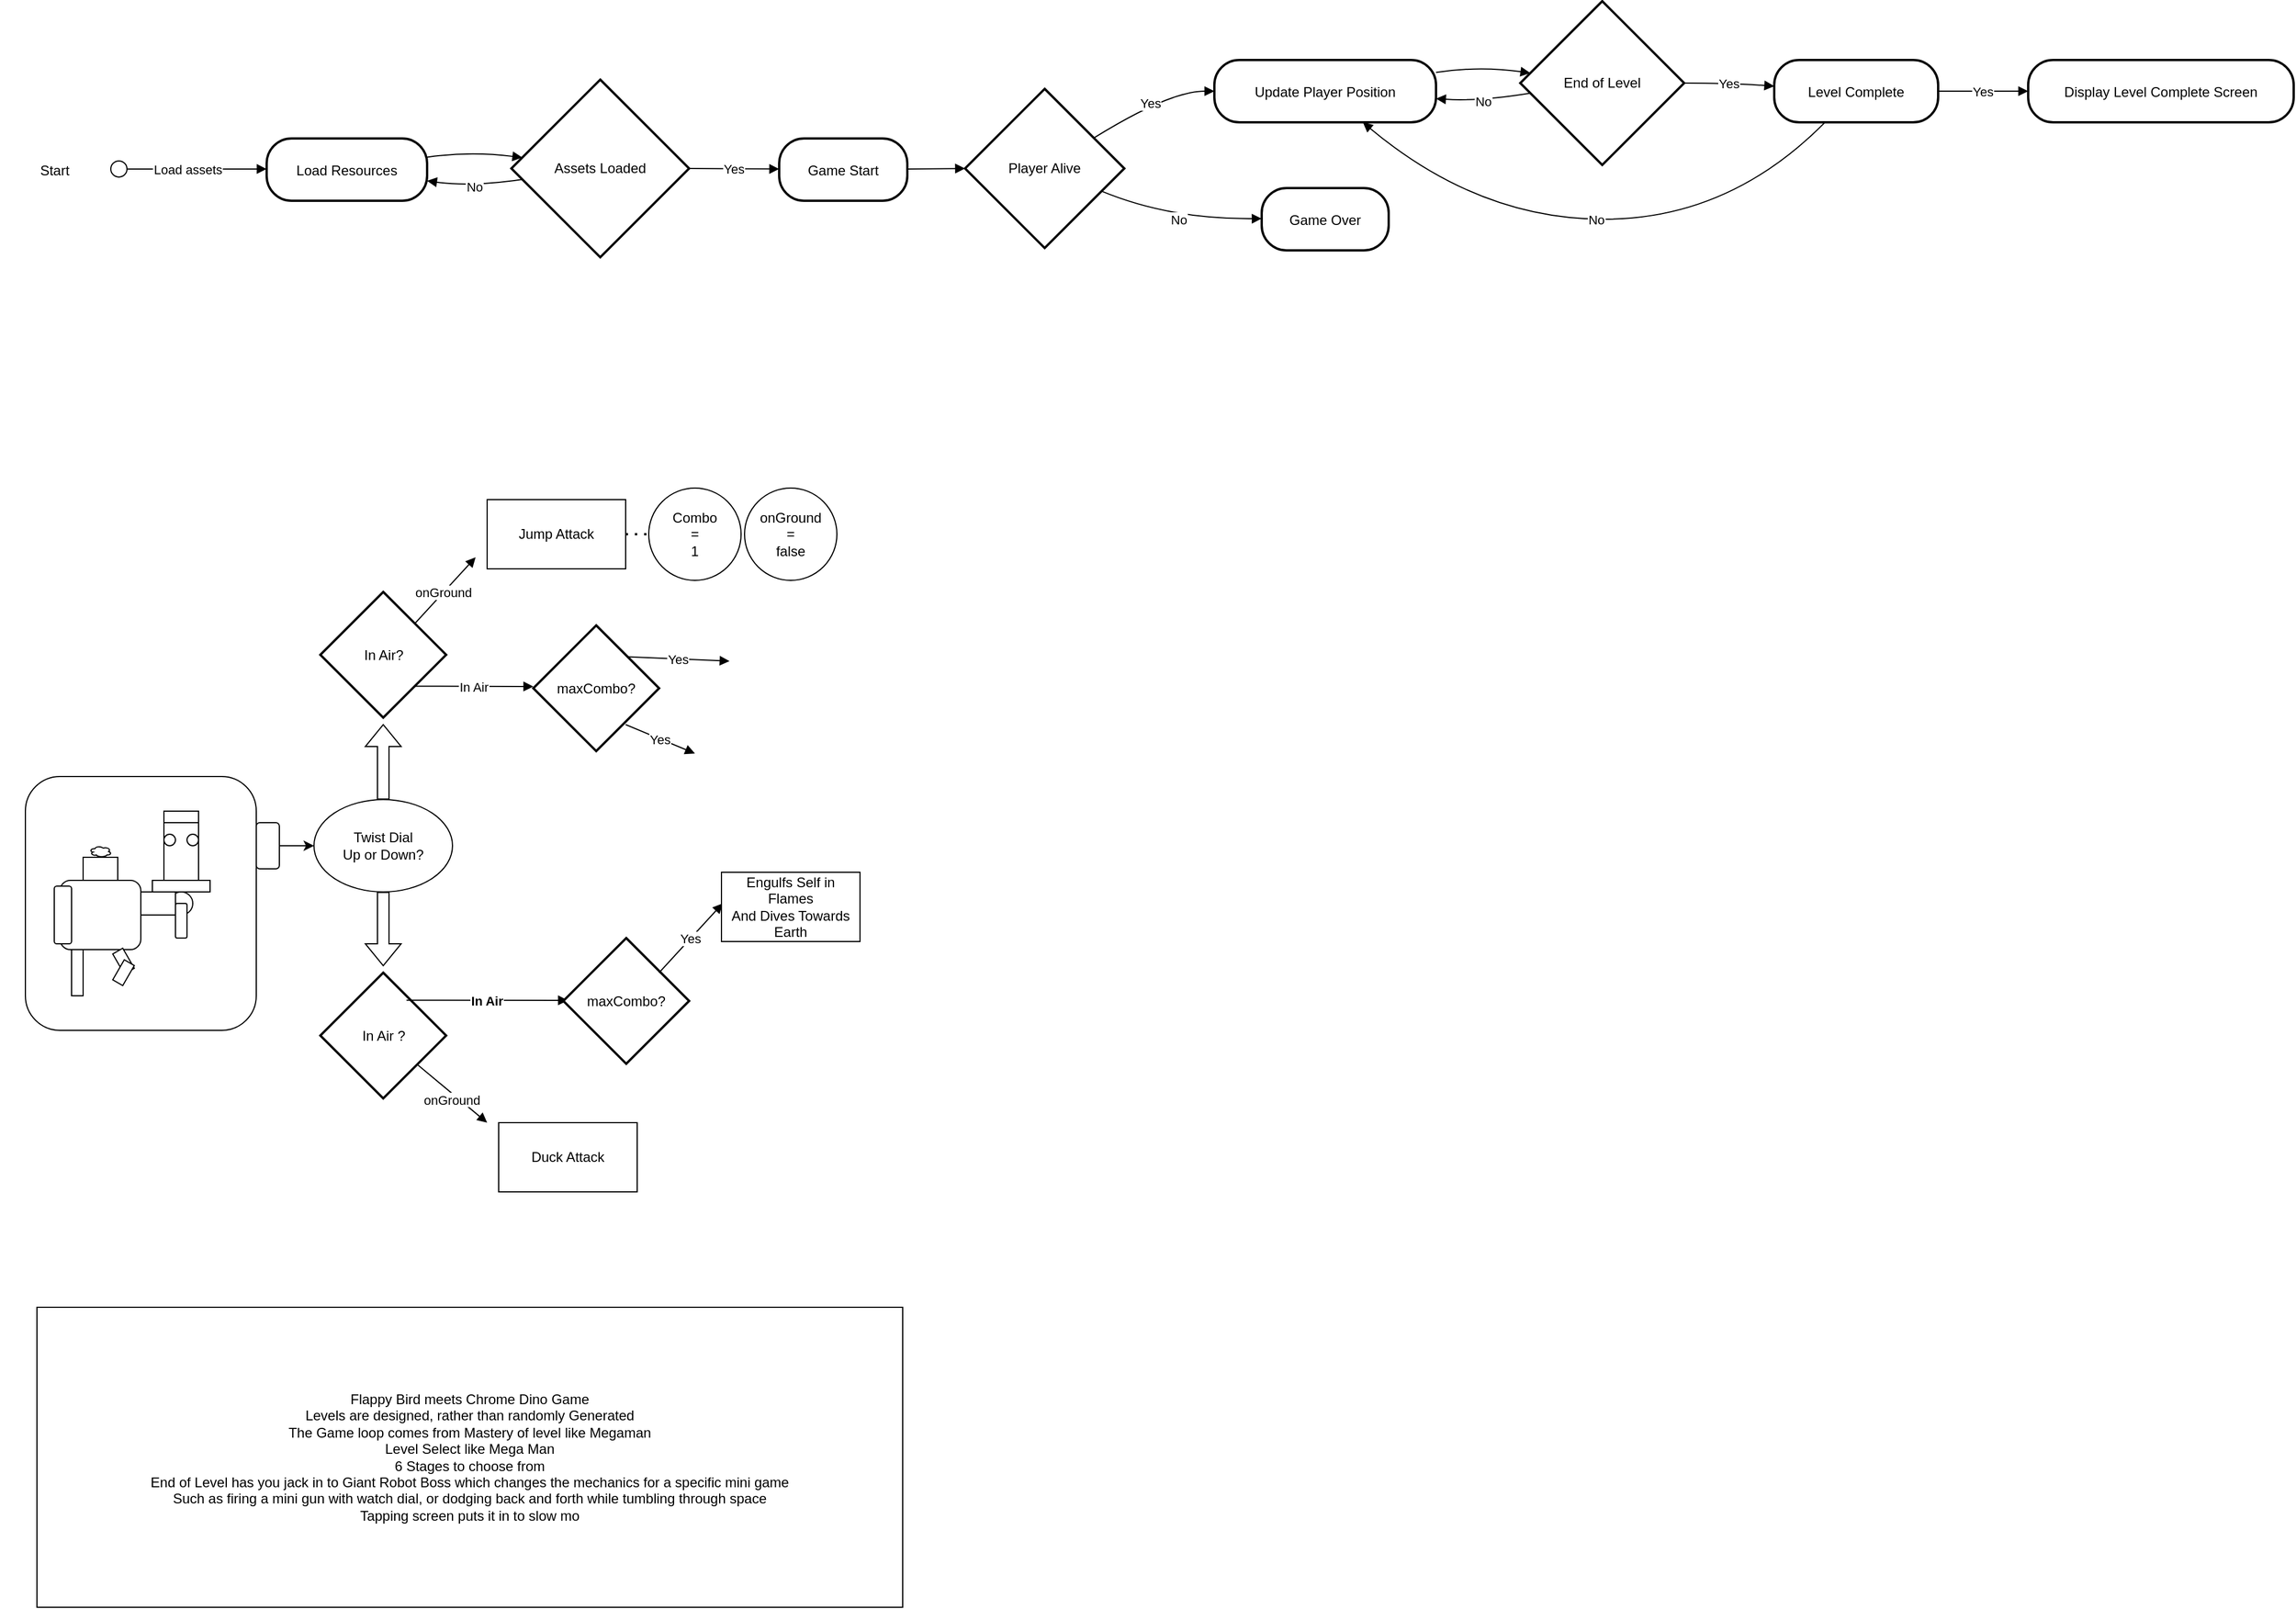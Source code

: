 <mxfile version="26.0.4">
  <diagram name="Page-1" id="yq89S0tYVoiDMzDDlFWA">
    <mxGraphModel dx="924" dy="556" grid="1" gridSize="10" guides="1" tooltips="1" connect="1" arrows="1" fold="1" page="1" pageScale="1" pageWidth="850" pageHeight="1100" math="0" shadow="0">
      <root>
        <mxCell id="0" />
        <mxCell id="1" parent="0" />
        <mxCell id="2" value="Start" style="fillColor=none;strokeColor=none;" parent="1" vertex="1">
          <mxGeometry x="8" y="127" width="95" height="54" as="geometry" />
        </mxCell>
        <mxCell id="3" value="Load Resources" style="rounded=1;arcSize=40;strokeWidth=2" parent="1" vertex="1">
          <mxGeometry x="239" y="127" width="139" height="54" as="geometry" />
        </mxCell>
        <mxCell id="4" value="Assets Loaded" style="rhombus;strokeWidth=2;whiteSpace=wrap;" parent="1" vertex="1">
          <mxGeometry x="451" y="76" width="154" height="154" as="geometry" />
        </mxCell>
        <mxCell id="5" value="Game Start" style="rounded=1;arcSize=40;strokeWidth=2" parent="1" vertex="1">
          <mxGeometry x="683" y="127" width="111" height="54" as="geometry" />
        </mxCell>
        <mxCell id="6" value="Player Alive" style="rhombus;strokeWidth=2;whiteSpace=wrap;" parent="1" vertex="1">
          <mxGeometry x="844" y="84" width="138" height="138" as="geometry" />
        </mxCell>
        <mxCell id="7" value="Update Player Position" style="rounded=1;arcSize=40;strokeWidth=2" parent="1" vertex="1">
          <mxGeometry x="1060" y="59" width="192" height="54" as="geometry" />
        </mxCell>
        <mxCell id="8" value="Game Over" style="rounded=1;arcSize=40;strokeWidth=2" parent="1" vertex="1">
          <mxGeometry x="1101" y="170" width="110" height="54" as="geometry" />
        </mxCell>
        <mxCell id="9" value="End of Level" style="rhombus;strokeWidth=2;whiteSpace=wrap;" parent="1" vertex="1">
          <mxGeometry x="1325" y="8" width="142" height="142" as="geometry" />
        </mxCell>
        <mxCell id="10" value="Level Complete" style="rounded=1;arcSize=40;strokeWidth=2" parent="1" vertex="1">
          <mxGeometry x="1545" y="59" width="142" height="54" as="geometry" />
        </mxCell>
        <mxCell id="11" value="Display Level Complete Screen" style="rounded=1;arcSize=40;strokeWidth=2" parent="1" vertex="1">
          <mxGeometry x="1765" y="59" width="230" height="54" as="geometry" />
        </mxCell>
        <mxCell id="12" value="Load assets" style="curved=1;startArrow=circle;startFill=0;endArrow=block;exitX=1;exitY=0.49;entryX=0;entryY=0.49;" parent="1" source="2" target="3" edge="1">
          <mxGeometry relative="1" as="geometry">
            <Array as="points" />
          </mxGeometry>
        </mxCell>
        <mxCell id="13" value="" style="curved=1;startArrow=none;endArrow=block;exitX=1;exitY=0.3;entryX=0;entryY=0.43;" parent="1" source="3" target="4" edge="1">
          <mxGeometry relative="1" as="geometry">
            <Array as="points">
              <mxPoint x="415" y="138" />
            </Array>
          </mxGeometry>
        </mxCell>
        <mxCell id="14" value="No" style="curved=1;startArrow=none;endArrow=block;exitX=0;exitY=0.57;entryX=1;entryY=0.68;" parent="1" source="4" target="3" edge="1">
          <mxGeometry relative="1" as="geometry">
            <Array as="points">
              <mxPoint x="415" y="169" />
            </Array>
          </mxGeometry>
        </mxCell>
        <mxCell id="15" value="Yes" style="curved=1;startArrow=none;endArrow=block;exitX=1;exitY=0.5;entryX=0;entryY=0.49;" parent="1" source="4" target="5" edge="1">
          <mxGeometry relative="1" as="geometry">
            <Array as="points" />
          </mxGeometry>
        </mxCell>
        <mxCell id="16" value="" style="curved=1;startArrow=none;endArrow=block;exitX=1;exitY=0.49;entryX=0;entryY=0.5;" parent="1" source="5" target="6" edge="1">
          <mxGeometry relative="1" as="geometry">
            <Array as="points" />
          </mxGeometry>
        </mxCell>
        <mxCell id="17" value="Yes" style="curved=1;startArrow=none;endArrow=block;exitX=1;exitY=0.19;entryX=0;entryY=0.5;" parent="1" source="6" target="7" edge="1">
          <mxGeometry relative="1" as="geometry">
            <Array as="points">
              <mxPoint x="1021" y="86" />
            </Array>
          </mxGeometry>
        </mxCell>
        <mxCell id="18" value="No" style="curved=1;startArrow=none;endArrow=block;exitX=1;exitY=0.7;entryX=0;entryY=0.49;" parent="1" source="6" target="8" edge="1">
          <mxGeometry relative="1" as="geometry">
            <Array as="points">
              <mxPoint x="1021" y="197" />
            </Array>
          </mxGeometry>
        </mxCell>
        <mxCell id="19" value="" style="curved=1;startArrow=none;endArrow=block;exitX=1;exitY=0.2;entryX=0;entryY=0.43;" parent="1" source="7" target="9" edge="1">
          <mxGeometry relative="1" as="geometry">
            <Array as="points">
              <mxPoint x="1289" y="64" />
            </Array>
          </mxGeometry>
        </mxCell>
        <mxCell id="20" value="Yes" style="curved=1;startArrow=none;endArrow=block;exitX=1;exitY=0.5;entryX=0;entryY=0.42;" parent="1" source="9" target="10" edge="1">
          <mxGeometry relative="1" as="geometry">
            <Array as="points">
              <mxPoint x="1506" y="79" />
            </Array>
          </mxGeometry>
        </mxCell>
        <mxCell id="21" value="No" style="curved=1;startArrow=none;endArrow=block;exitX=0;exitY=0.57;entryX=1;entryY=0.62;" parent="1" source="9" target="7" edge="1">
          <mxGeometry relative="1" as="geometry">
            <Array as="points">
              <mxPoint x="1289" y="95" />
            </Array>
          </mxGeometry>
        </mxCell>
        <mxCell id="22" value="No" style="curved=1;startArrow=none;endArrow=block;exitX=0.31;exitY=1;entryX=0.67;entryY=1;" parent="1" source="10" target="7" edge="1">
          <mxGeometry relative="1" as="geometry">
            <Array as="points">
              <mxPoint x="1506" y="197" />
              <mxPoint x="1289" y="197" />
            </Array>
          </mxGeometry>
        </mxCell>
        <mxCell id="23" value="Yes" style="curved=1;startArrow=none;endArrow=block;exitX=1;exitY=0.5;entryX=0;entryY=0.5;" parent="1" source="10" target="11" edge="1">
          <mxGeometry relative="1" as="geometry">
            <Array as="points" />
          </mxGeometry>
        </mxCell>
        <mxCell id="Ve9z9mmwTRDtad2sPYbx-23" value="" style="rounded=1;whiteSpace=wrap;html=1;" parent="1" vertex="1">
          <mxGeometry x="30" y="680" width="200" height="220" as="geometry" />
        </mxCell>
        <mxCell id="Ve9z9mmwTRDtad2sPYbx-24" value="" style="rounded=1;whiteSpace=wrap;html=1;" parent="1" vertex="1">
          <mxGeometry x="230" y="720" width="20" height="40" as="geometry" />
        </mxCell>
        <mxCell id="Ve9z9mmwTRDtad2sPYbx-25" value="" style="shape=flexArrow;endArrow=classic;html=1;rounded=0;exitX=0.5;exitY=0;exitDx=0;exitDy=0;" parent="1" source="Ve9z9mmwTRDtad2sPYbx-60" edge="1">
          <mxGeometry width="50" height="50" relative="1" as="geometry">
            <mxPoint x="340" y="675" as="sourcePoint" />
            <mxPoint x="340" y="634.5" as="targetPoint" />
          </mxGeometry>
        </mxCell>
        <mxCell id="Ve9z9mmwTRDtad2sPYbx-26" value="" style="whiteSpace=wrap;html=1;aspect=fixed;" parent="1" vertex="1">
          <mxGeometry x="80" y="750" width="30" height="30" as="geometry" />
        </mxCell>
        <mxCell id="Ve9z9mmwTRDtad2sPYbx-28" value="" style="ellipse;shape=cloud;whiteSpace=wrap;html=1;" parent="1" vertex="1">
          <mxGeometry x="85.5" y="740" width="19" height="10" as="geometry" />
        </mxCell>
        <mxCell id="Ve9z9mmwTRDtad2sPYbx-29" value="" style="rounded=1;whiteSpace=wrap;html=1;" parent="1" vertex="1">
          <mxGeometry x="60" y="770" width="70" height="60" as="geometry" />
        </mxCell>
        <mxCell id="Ve9z9mmwTRDtad2sPYbx-32" value="" style="shape=flexArrow;endArrow=classic;html=1;rounded=0;exitX=0.5;exitY=1;exitDx=0;exitDy=0;" parent="1" source="Ve9z9mmwTRDtad2sPYbx-60" edge="1">
          <mxGeometry width="50" height="50" relative="1" as="geometry">
            <mxPoint x="340" y="804.5" as="sourcePoint" />
            <mxPoint x="340" y="844.5" as="targetPoint" />
          </mxGeometry>
        </mxCell>
        <mxCell id="Ve9z9mmwTRDtad2sPYbx-35" value="" style="rounded=0;whiteSpace=wrap;html=1;" parent="1" vertex="1">
          <mxGeometry x="70" y="830" width="10" height="40" as="geometry" />
        </mxCell>
        <mxCell id="Ve9z9mmwTRDtad2sPYbx-36" value="" style="rounded=0;whiteSpace=wrap;html=1;rotation=-30;" parent="1" vertex="1">
          <mxGeometry x="110" y="830" width="10" height="20" as="geometry" />
        </mxCell>
        <mxCell id="Ve9z9mmwTRDtad2sPYbx-37" value="" style="rounded=0;whiteSpace=wrap;html=1;rotation=30;" parent="1" vertex="1">
          <mxGeometry x="110" y="840" width="10" height="20" as="geometry" />
        </mxCell>
        <mxCell id="Ve9z9mmwTRDtad2sPYbx-38" value="" style="rounded=0;whiteSpace=wrap;html=1;" parent="1" vertex="1">
          <mxGeometry x="150" y="720" width="30" height="60" as="geometry" />
        </mxCell>
        <mxCell id="Ve9z9mmwTRDtad2sPYbx-39" value="" style="rounded=0;whiteSpace=wrap;html=1;" parent="1" vertex="1">
          <mxGeometry x="140" y="770" width="50" height="10" as="geometry" />
        </mxCell>
        <mxCell id="Ve9z9mmwTRDtad2sPYbx-40" value="" style="ellipse;whiteSpace=wrap;html=1;" parent="1" vertex="1">
          <mxGeometry x="150" y="730" width="10" height="10" as="geometry" />
        </mxCell>
        <mxCell id="Ve9z9mmwTRDtad2sPYbx-42" value="" style="ellipse;whiteSpace=wrap;html=1;" parent="1" vertex="1">
          <mxGeometry x="170" y="730" width="10" height="10" as="geometry" />
        </mxCell>
        <mxCell id="Ve9z9mmwTRDtad2sPYbx-43" value="" style="rounded=0;whiteSpace=wrap;html=1;" parent="1" vertex="1">
          <mxGeometry x="150" y="710" width="30" height="10" as="geometry" />
        </mxCell>
        <mxCell id="Ve9z9mmwTRDtad2sPYbx-44" value="" style="ellipse;whiteSpace=wrap;html=1;aspect=fixed;" parent="1" vertex="1">
          <mxGeometry x="155" y="780" width="20" height="20" as="geometry" />
        </mxCell>
        <mxCell id="Ve9z9mmwTRDtad2sPYbx-45" value="" style="rounded=0;whiteSpace=wrap;html=1;" parent="1" vertex="1">
          <mxGeometry x="130" y="780" width="30" height="20" as="geometry" />
        </mxCell>
        <mxCell id="Ve9z9mmwTRDtad2sPYbx-46" value="" style="rounded=1;whiteSpace=wrap;html=1;" parent="1" vertex="1">
          <mxGeometry x="160" y="790" width="10" height="30" as="geometry" />
        </mxCell>
        <mxCell id="Ve9z9mmwTRDtad2sPYbx-47" value="" style="rounded=1;whiteSpace=wrap;html=1;" parent="1" vertex="1">
          <mxGeometry x="55" y="775" width="15" height="50" as="geometry" />
        </mxCell>
        <mxCell id="Ve9z9mmwTRDtad2sPYbx-49" value="Jump Attack" style="rounded=0;whiteSpace=wrap;html=1;" parent="1" vertex="1">
          <mxGeometry x="430" y="440" width="120" height="60" as="geometry" />
        </mxCell>
        <mxCell id="Ve9z9mmwTRDtad2sPYbx-50" value="Duck Attack" style="rounded=0;whiteSpace=wrap;html=1;" parent="1" vertex="1">
          <mxGeometry x="440" y="980" width="120" height="60" as="geometry" />
        </mxCell>
        <mxCell id="Ve9z9mmwTRDtad2sPYbx-55" value="onGround" style="curved=1;startArrow=none;endArrow=block;" parent="1" edge="1">
          <mxGeometry relative="1" as="geometry">
            <Array as="points" />
            <mxPoint x="365" y="550" as="sourcePoint" />
            <mxPoint x="420" y="490" as="targetPoint" />
          </mxGeometry>
        </mxCell>
        <mxCell id="Ve9z9mmwTRDtad2sPYbx-56" value="onGround" style="curved=1;startArrow=none;endArrow=block;exitX=1;exitY=0.5;" parent="1" edge="1">
          <mxGeometry x="0.075" y="-4" relative="1" as="geometry">
            <Array as="points" />
            <mxPoint x="370" y="930" as="sourcePoint" />
            <mxPoint x="430" y="980" as="targetPoint" />
            <mxPoint as="offset" />
          </mxGeometry>
        </mxCell>
        <mxCell id="Ve9z9mmwTRDtad2sPYbx-58" value="In Air?" style="rhombus;strokeWidth=2;whiteSpace=wrap;" parent="1" vertex="1">
          <mxGeometry x="285.5" y="520" width="109" height="109" as="geometry" />
        </mxCell>
        <mxCell id="Ve9z9mmwTRDtad2sPYbx-59" value="In Air ?" style="rhombus;strokeWidth=2;whiteSpace=wrap;" parent="1" vertex="1">
          <mxGeometry x="285.5" y="850" width="109" height="109" as="geometry" />
        </mxCell>
        <mxCell id="Ve9z9mmwTRDtad2sPYbx-60" value="Twist Dial&lt;div&gt;Up or Down?&lt;/div&gt;" style="ellipse;whiteSpace=wrap;html=1;" parent="1" vertex="1">
          <mxGeometry x="280" y="700" width="120" height="80" as="geometry" />
        </mxCell>
        <mxCell id="Ve9z9mmwTRDtad2sPYbx-61" value="" style="endArrow=classic;html=1;rounded=0;exitX=1;exitY=0.5;exitDx=0;exitDy=0;" parent="1" source="Ve9z9mmwTRDtad2sPYbx-24" target="Ve9z9mmwTRDtad2sPYbx-60" edge="1">
          <mxGeometry width="50" height="50" relative="1" as="geometry">
            <mxPoint x="260" y="674.5" as="sourcePoint" />
            <mxPoint x="310" y="624.5" as="targetPoint" />
          </mxGeometry>
        </mxCell>
        <mxCell id="Ve9z9mmwTRDtad2sPYbx-62" value="In Air" style="curved=1;startArrow=none;endArrow=block;exitX=1;exitY=1;exitDx=0;exitDy=0;" parent="1" source="Ve9z9mmwTRDtad2sPYbx-58" edge="1">
          <mxGeometry relative="1" as="geometry">
            <Array as="points" />
            <mxPoint x="400" y="640" as="sourcePoint" />
            <mxPoint x="470" y="602" as="targetPoint" />
          </mxGeometry>
        </mxCell>
        <mxCell id="Ve9z9mmwTRDtad2sPYbx-65" value="In Air" style="curved=1;startArrow=none;endArrow=block;fontStyle=1;exitX=0.685;exitY=0.219;exitDx=0;exitDy=0;exitPerimeter=0;" parent="1" source="Ve9z9mmwTRDtad2sPYbx-59" edge="1">
          <mxGeometry relative="1" as="geometry">
            <Array as="points" />
            <mxPoint x="410" y="800" as="sourcePoint" />
            <mxPoint x="500" y="874" as="targetPoint" />
          </mxGeometry>
        </mxCell>
        <mxCell id="Ve9z9mmwTRDtad2sPYbx-66" value="maxCombo?" style="rhombus;strokeWidth=2;whiteSpace=wrap;" parent="1" vertex="1">
          <mxGeometry x="496" y="820" width="109" height="109" as="geometry" />
        </mxCell>
        <mxCell id="0URZYP5nAtcyijPC4Oau-23" value="maxCombo?" style="rhombus;strokeWidth=2;whiteSpace=wrap;" vertex="1" parent="1">
          <mxGeometry x="470" y="549" width="109" height="109" as="geometry" />
        </mxCell>
        <mxCell id="0URZYP5nAtcyijPC4Oau-25" value="" style="endArrow=none;dashed=1;html=1;dashPattern=1 3;strokeWidth=2;rounded=0;exitX=1;exitY=0.5;exitDx=0;exitDy=0;entryX=0;entryY=0.5;entryDx=0;entryDy=0;" edge="1" parent="1" source="Ve9z9mmwTRDtad2sPYbx-49" target="0URZYP5nAtcyijPC4Oau-32">
          <mxGeometry width="50" height="50" relative="1" as="geometry">
            <mxPoint x="560" y="465" as="sourcePoint" />
            <mxPoint x="640" y="465" as="targetPoint" />
          </mxGeometry>
        </mxCell>
        <mxCell id="0URZYP5nAtcyijPC4Oau-30" value="onGround&lt;br&gt;=&lt;br&gt;false" style="ellipse;whiteSpace=wrap;html=1;aspect=fixed;" vertex="1" parent="1">
          <mxGeometry x="653" y="430" width="80" height="80" as="geometry" />
        </mxCell>
        <mxCell id="0URZYP5nAtcyijPC4Oau-32" value="Combo&lt;br&gt;=&lt;br&gt;1" style="ellipse;whiteSpace=wrap;html=1;aspect=fixed;" vertex="1" parent="1">
          <mxGeometry x="570" y="430" width="80" height="80" as="geometry" />
        </mxCell>
        <mxCell id="0URZYP5nAtcyijPC4Oau-33" value="Yes" style="curved=1;startArrow=none;endArrow=block;" edge="1" parent="1">
          <mxGeometry relative="1" as="geometry">
            <Array as="points" />
            <mxPoint x="579" y="850" as="sourcePoint" />
            <mxPoint x="634" y="790" as="targetPoint" />
          </mxGeometry>
        </mxCell>
        <mxCell id="0URZYP5nAtcyijPC4Oau-35" value="Flappy Bird meets Chrome Dino Game&lt;div&gt;Levels are designed, rather than randomly Generated&lt;br&gt;The Game loop comes from Mastery of level like Megaman&lt;/div&gt;&lt;div&gt;Level Select like Mega Man&lt;br&gt;6 Stages to choose from&lt;/div&gt;&lt;div&gt;End of Level has you jack in to Giant Robot Boss which changes the mechanics for a specific mini game&lt;/div&gt;&lt;div&gt;Such as firing a mini gun with watch dial, or dodging back and forth while tumbling through space&lt;/div&gt;&lt;div&gt;Tapping screen puts it in to slow mo&lt;/div&gt;" style="rounded=0;whiteSpace=wrap;html=1;" vertex="1" parent="1">
          <mxGeometry x="40" y="1140" width="750" height="260" as="geometry" />
        </mxCell>
        <mxCell id="0URZYP5nAtcyijPC4Oau-36" value="Engulfs Self in Flames&lt;br&gt;And Dives Towards&lt;br&gt;Earth" style="rounded=0;whiteSpace=wrap;html=1;" vertex="1" parent="1">
          <mxGeometry x="633" y="763" width="120" height="60" as="geometry" />
        </mxCell>
        <mxCell id="0URZYP5nAtcyijPC4Oau-37" value="Yes" style="curved=1;startArrow=none;endArrow=block;exitX=1;exitY=0;exitDx=0;exitDy=0;" edge="1" parent="1" source="0URZYP5nAtcyijPC4Oau-23">
          <mxGeometry relative="1" as="geometry">
            <Array as="points" />
            <mxPoint x="570" y="650" as="sourcePoint" />
            <mxPoint x="640" y="580" as="targetPoint" />
          </mxGeometry>
        </mxCell>
        <mxCell id="0URZYP5nAtcyijPC4Oau-39" value="Yes" style="curved=1;startArrow=none;endArrow=block;exitX=1;exitY=0;exitDx=0;exitDy=0;" edge="1" parent="1">
          <mxGeometry relative="1" as="geometry">
            <Array as="points" />
            <mxPoint x="550" y="635" as="sourcePoint" />
            <mxPoint x="610" y="660" as="targetPoint" />
          </mxGeometry>
        </mxCell>
      </root>
    </mxGraphModel>
  </diagram>
</mxfile>
